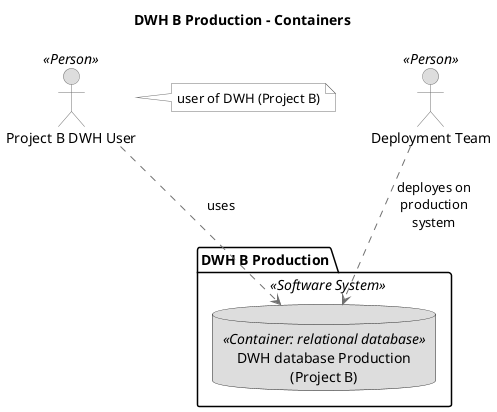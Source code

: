 @startuml(id=DWHBProduction-Container)
title DWH B Production - Containers

skinparam {
  shadowing false
  arrowColor #707070
  actorBorderColor #707070
  componentBorderColor #707070
  rectangleBorderColor #707070
  noteBackgroundColor #ffffff
  noteBorderColor #707070
  defaultTextAlignment center
  wrapWidth 200
  maxMessageSize 100
}
actor "Deployment Team" <<Person>> as 8 #dddddd
actor "Project B DWH User" <<Person>> as 9 #dddddd
note right of 9
  user of DWH (Project B)
end note
package "DWH B Production" <<Software System>> {
  database 27 <<Container: relational database>> #dddddd [
    DWH database Production (Project B)
  ]
}
8 .[#707070].> 27 : deployes on production system
9 .[#707070].> 27 : uses
@enduml